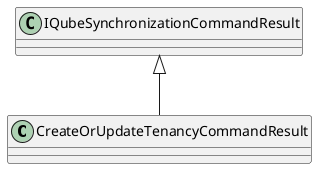 @startuml
class CreateOrUpdateTenancyCommandResult {
}
IQubeSynchronizationCommandResult <|-- CreateOrUpdateTenancyCommandResult
@enduml
